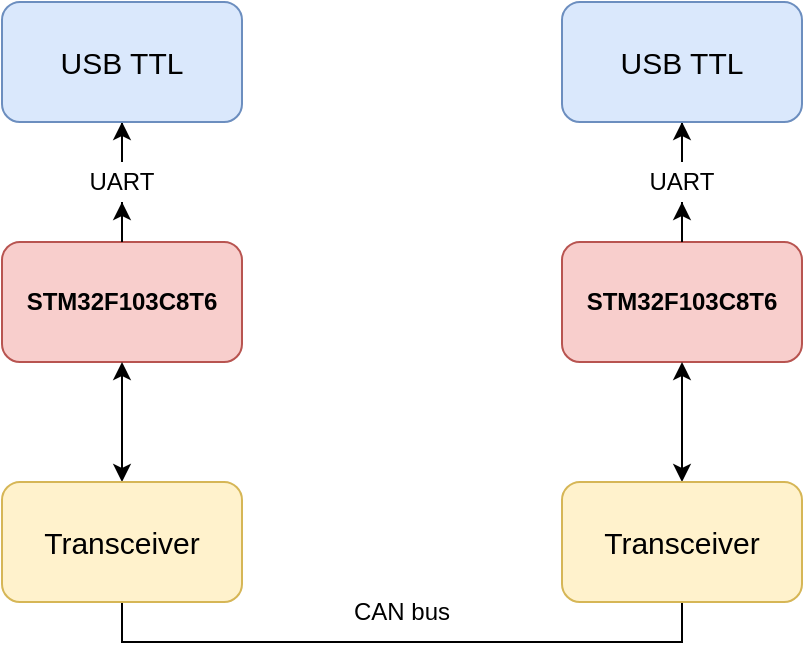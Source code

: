 <mxfile version="26.2.14">
  <diagram name="Page-1" id="RZKoRHA1GzQ5zlxt6r9U">
    <mxGraphModel dx="946" dy="486" grid="1" gridSize="10" guides="1" tooltips="1" connect="1" arrows="1" fold="1" page="1" pageScale="1" pageWidth="850" pageHeight="1100" math="0" shadow="0">
      <root>
        <mxCell id="0" />
        <mxCell id="1" parent="0" />
        <mxCell id="6f6DWrD_Cjwt9ezdIyRF-9" value="" style="edgeStyle=orthogonalEdgeStyle;rounded=0;orthogonalLoop=1;jettySize=auto;html=1;" edge="1" parent="1" source="6f6DWrD_Cjwt9ezdIyRF-13" target="6f6DWrD_Cjwt9ezdIyRF-5">
          <mxGeometry relative="1" as="geometry" />
        </mxCell>
        <mxCell id="6f6DWrD_Cjwt9ezdIyRF-1" value="STM32F103C8T6" style="rounded=1;whiteSpace=wrap;html=1;fontStyle=1;fillColor=#f8cecc;strokeColor=#b85450;" vertex="1" parent="1">
          <mxGeometry x="160" y="160" width="120" height="60" as="geometry" />
        </mxCell>
        <mxCell id="6f6DWrD_Cjwt9ezdIyRF-11" value="" style="edgeStyle=orthogonalEdgeStyle;rounded=0;orthogonalLoop=1;jettySize=auto;html=1;" edge="1" parent="1" source="6f6DWrD_Cjwt9ezdIyRF-15" target="6f6DWrD_Cjwt9ezdIyRF-6">
          <mxGeometry relative="1" as="geometry" />
        </mxCell>
        <mxCell id="6f6DWrD_Cjwt9ezdIyRF-2" value="STM32F103C8T6" style="rounded=1;whiteSpace=wrap;html=1;fontStyle=1;fillColor=#f8cecc;strokeColor=#b85450;" vertex="1" parent="1">
          <mxGeometry x="440" y="160" width="120" height="60" as="geometry" />
        </mxCell>
        <mxCell id="6f6DWrD_Cjwt9ezdIyRF-7" style="edgeStyle=orthogonalEdgeStyle;rounded=0;orthogonalLoop=1;jettySize=auto;html=1;entryX=0.5;entryY=1;entryDx=0;entryDy=0;startArrow=none;startFill=0;exitX=0.5;exitY=1;exitDx=0;exitDy=0;endArrow=none;" edge="1" parent="1" source="6f6DWrD_Cjwt9ezdIyRF-3" target="6f6DWrD_Cjwt9ezdIyRF-4">
          <mxGeometry relative="1" as="geometry">
            <Array as="points">
              <mxPoint x="220" y="360" />
              <mxPoint x="500" y="360" />
            </Array>
          </mxGeometry>
        </mxCell>
        <mxCell id="6f6DWrD_Cjwt9ezdIyRF-8" value="" style="edgeStyle=orthogonalEdgeStyle;rounded=0;orthogonalLoop=1;jettySize=auto;html=1;startArrow=classic;startFill=1;" edge="1" parent="1" source="6f6DWrD_Cjwt9ezdIyRF-3" target="6f6DWrD_Cjwt9ezdIyRF-1">
          <mxGeometry relative="1" as="geometry" />
        </mxCell>
        <mxCell id="6f6DWrD_Cjwt9ezdIyRF-3" value="Transceiver" style="rounded=1;whiteSpace=wrap;html=1;fontStyle=0;fontSize=15;fillColor=#fff2cc;strokeColor=#d6b656;" vertex="1" parent="1">
          <mxGeometry x="160" y="280" width="120" height="60" as="geometry" />
        </mxCell>
        <mxCell id="6f6DWrD_Cjwt9ezdIyRF-10" value="" style="edgeStyle=orthogonalEdgeStyle;rounded=0;orthogonalLoop=1;jettySize=auto;html=1;startArrow=classic;startFill=1;" edge="1" parent="1" source="6f6DWrD_Cjwt9ezdIyRF-4" target="6f6DWrD_Cjwt9ezdIyRF-2">
          <mxGeometry relative="1" as="geometry" />
        </mxCell>
        <mxCell id="6f6DWrD_Cjwt9ezdIyRF-4" value="Transceiver" style="rounded=1;whiteSpace=wrap;html=1;fontStyle=0;fontSize=15;fillColor=#fff2cc;strokeColor=#d6b656;" vertex="1" parent="1">
          <mxGeometry x="440" y="280" width="120" height="60" as="geometry" />
        </mxCell>
        <mxCell id="6f6DWrD_Cjwt9ezdIyRF-5" value="USB TTL" style="rounded=1;whiteSpace=wrap;html=1;fontStyle=0;fontSize=15;fillColor=#dae8fc;strokeColor=#6c8ebf;" vertex="1" parent="1">
          <mxGeometry x="160" y="40" width="120" height="60" as="geometry" />
        </mxCell>
        <mxCell id="6f6DWrD_Cjwt9ezdIyRF-6" value="USB TTL" style="rounded=1;whiteSpace=wrap;html=1;fontStyle=0;fontSize=15;fillColor=#dae8fc;strokeColor=#6c8ebf;" vertex="1" parent="1">
          <mxGeometry x="440" y="40" width="120" height="60" as="geometry" />
        </mxCell>
        <mxCell id="6f6DWrD_Cjwt9ezdIyRF-12" value="CAN bus" style="text;html=1;align=center;verticalAlign=middle;whiteSpace=wrap;rounded=0;" vertex="1" parent="1">
          <mxGeometry x="330" y="330" width="60" height="30" as="geometry" />
        </mxCell>
        <mxCell id="6f6DWrD_Cjwt9ezdIyRF-14" value="" style="edgeStyle=orthogonalEdgeStyle;rounded=0;orthogonalLoop=1;jettySize=auto;html=1;" edge="1" parent="1" source="6f6DWrD_Cjwt9ezdIyRF-1" target="6f6DWrD_Cjwt9ezdIyRF-13">
          <mxGeometry relative="1" as="geometry">
            <mxPoint x="220" y="160" as="sourcePoint" />
            <mxPoint x="220" y="100" as="targetPoint" />
          </mxGeometry>
        </mxCell>
        <mxCell id="6f6DWrD_Cjwt9ezdIyRF-13" value="UART" style="text;html=1;align=center;verticalAlign=middle;whiteSpace=wrap;rounded=0;" vertex="1" parent="1">
          <mxGeometry x="190" y="120" width="60" height="20" as="geometry" />
        </mxCell>
        <mxCell id="6f6DWrD_Cjwt9ezdIyRF-16" value="" style="edgeStyle=orthogonalEdgeStyle;rounded=0;orthogonalLoop=1;jettySize=auto;html=1;" edge="1" parent="1" source="6f6DWrD_Cjwt9ezdIyRF-2" target="6f6DWrD_Cjwt9ezdIyRF-15">
          <mxGeometry relative="1" as="geometry">
            <mxPoint x="500" y="160" as="sourcePoint" />
            <mxPoint x="500" y="100" as="targetPoint" />
          </mxGeometry>
        </mxCell>
        <mxCell id="6f6DWrD_Cjwt9ezdIyRF-15" value="UART" style="text;html=1;align=center;verticalAlign=middle;whiteSpace=wrap;rounded=0;" vertex="1" parent="1">
          <mxGeometry x="470" y="120" width="60" height="20" as="geometry" />
        </mxCell>
      </root>
    </mxGraphModel>
  </diagram>
</mxfile>
